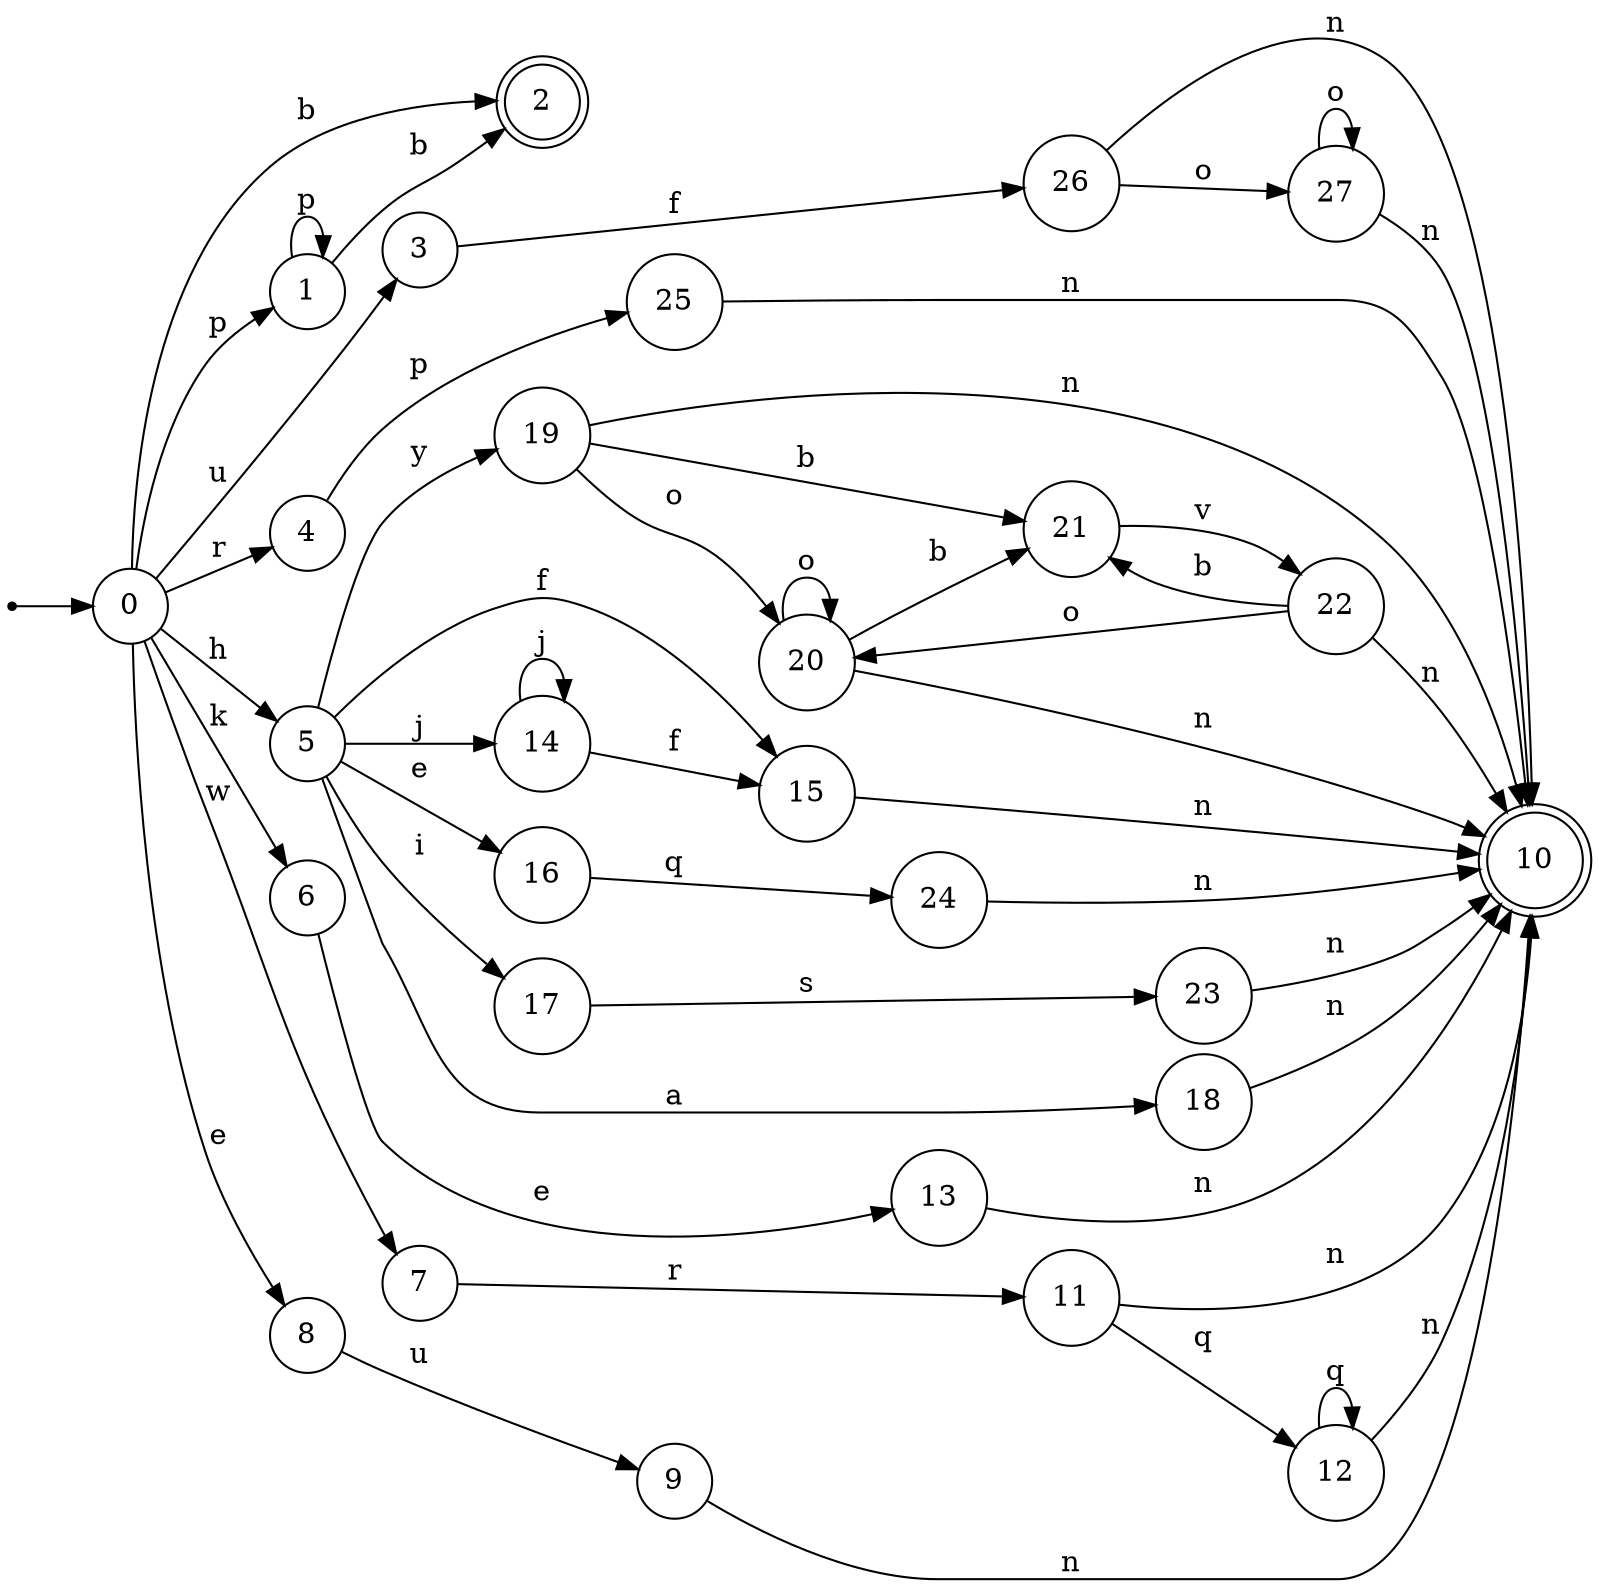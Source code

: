 digraph finite_state_machine {
rankdir=LR;
size="20,20";
node [shape = point]; "dummy0"
node [shape = circle]; "0";
"dummy0" -> "0";
node [shape = circle]; "1";
node [shape = doublecircle]; "2";node [shape = circle]; "3";
node [shape = circle]; "4";
node [shape = circle]; "5";
node [shape = circle]; "6";
node [shape = circle]; "7";
node [shape = circle]; "8";
node [shape = circle]; "9";
node [shape = doublecircle]; "10";node [shape = circle]; "11";
node [shape = circle]; "12";
node [shape = circle]; "13";
node [shape = circle]; "14";
node [shape = circle]; "15";
node [shape = circle]; "16";
node [shape = circle]; "17";
node [shape = circle]; "18";
node [shape = circle]; "19";
node [shape = circle]; "20";
node [shape = circle]; "21";
node [shape = circle]; "22";
node [shape = circle]; "23";
node [shape = circle]; "24";
node [shape = circle]; "25";
node [shape = circle]; "26";
node [shape = circle]; "27";
"0" -> "1" [label = "p"];
 "0" -> "2" [label = "b"];
 "0" -> "3" [label = "u"];
 "0" -> "4" [label = "r"];
 "0" -> "5" [label = "h"];
 "0" -> "6" [label = "k"];
 "0" -> "7" [label = "w"];
 "0" -> "8" [label = "e"];
 "8" -> "9" [label = "u"];
 "9" -> "10" [label = "n"];
 "7" -> "11" [label = "r"];
 "11" -> "12" [label = "q"];
 "11" -> "10" [label = "n"];
 "12" -> "12" [label = "q"];
 "12" -> "10" [label = "n"];
 "6" -> "13" [label = "e"];
 "13" -> "10" [label = "n"];
 "5" -> "14" [label = "j"];
 "5" -> "15" [label = "f"];
 "5" -> "16" [label = "e"];
 "5" -> "17" [label = "i"];
 "5" -> "18" [label = "a"];
 "5" -> "19" [label = "y"];
 "19" -> "20" [label = "o"];
 "19" -> "21" [label = "b"];
 "19" -> "10" [label = "n"];
 "21" -> "22" [label = "v"];
 "22" -> "21" [label = "b"];
 "22" -> "20" [label = "o"];
 "22" -> "10" [label = "n"];
 "20" -> "20" [label = "o"];
 "20" -> "21" [label = "b"];
 "20" -> "10" [label = "n"];
 "18" -> "10" [label = "n"];
 "17" -> "23" [label = "s"];
 "23" -> "10" [label = "n"];
 "16" -> "24" [label = "q"];
 "24" -> "10" [label = "n"];
 "15" -> "10" [label = "n"];
 "14" -> "14" [label = "j"];
 "14" -> "15" [label = "f"];
 "4" -> "25" [label = "p"];
 "25" -> "10" [label = "n"];
 "3" -> "26" [label = "f"];
 "26" -> "27" [label = "o"];
 "26" -> "10" [label = "n"];
 "27" -> "27" [label = "o"];
 "27" -> "10" [label = "n"];
 "1" -> "1" [label = "p"];
 "1" -> "2" [label = "b"];
 }
